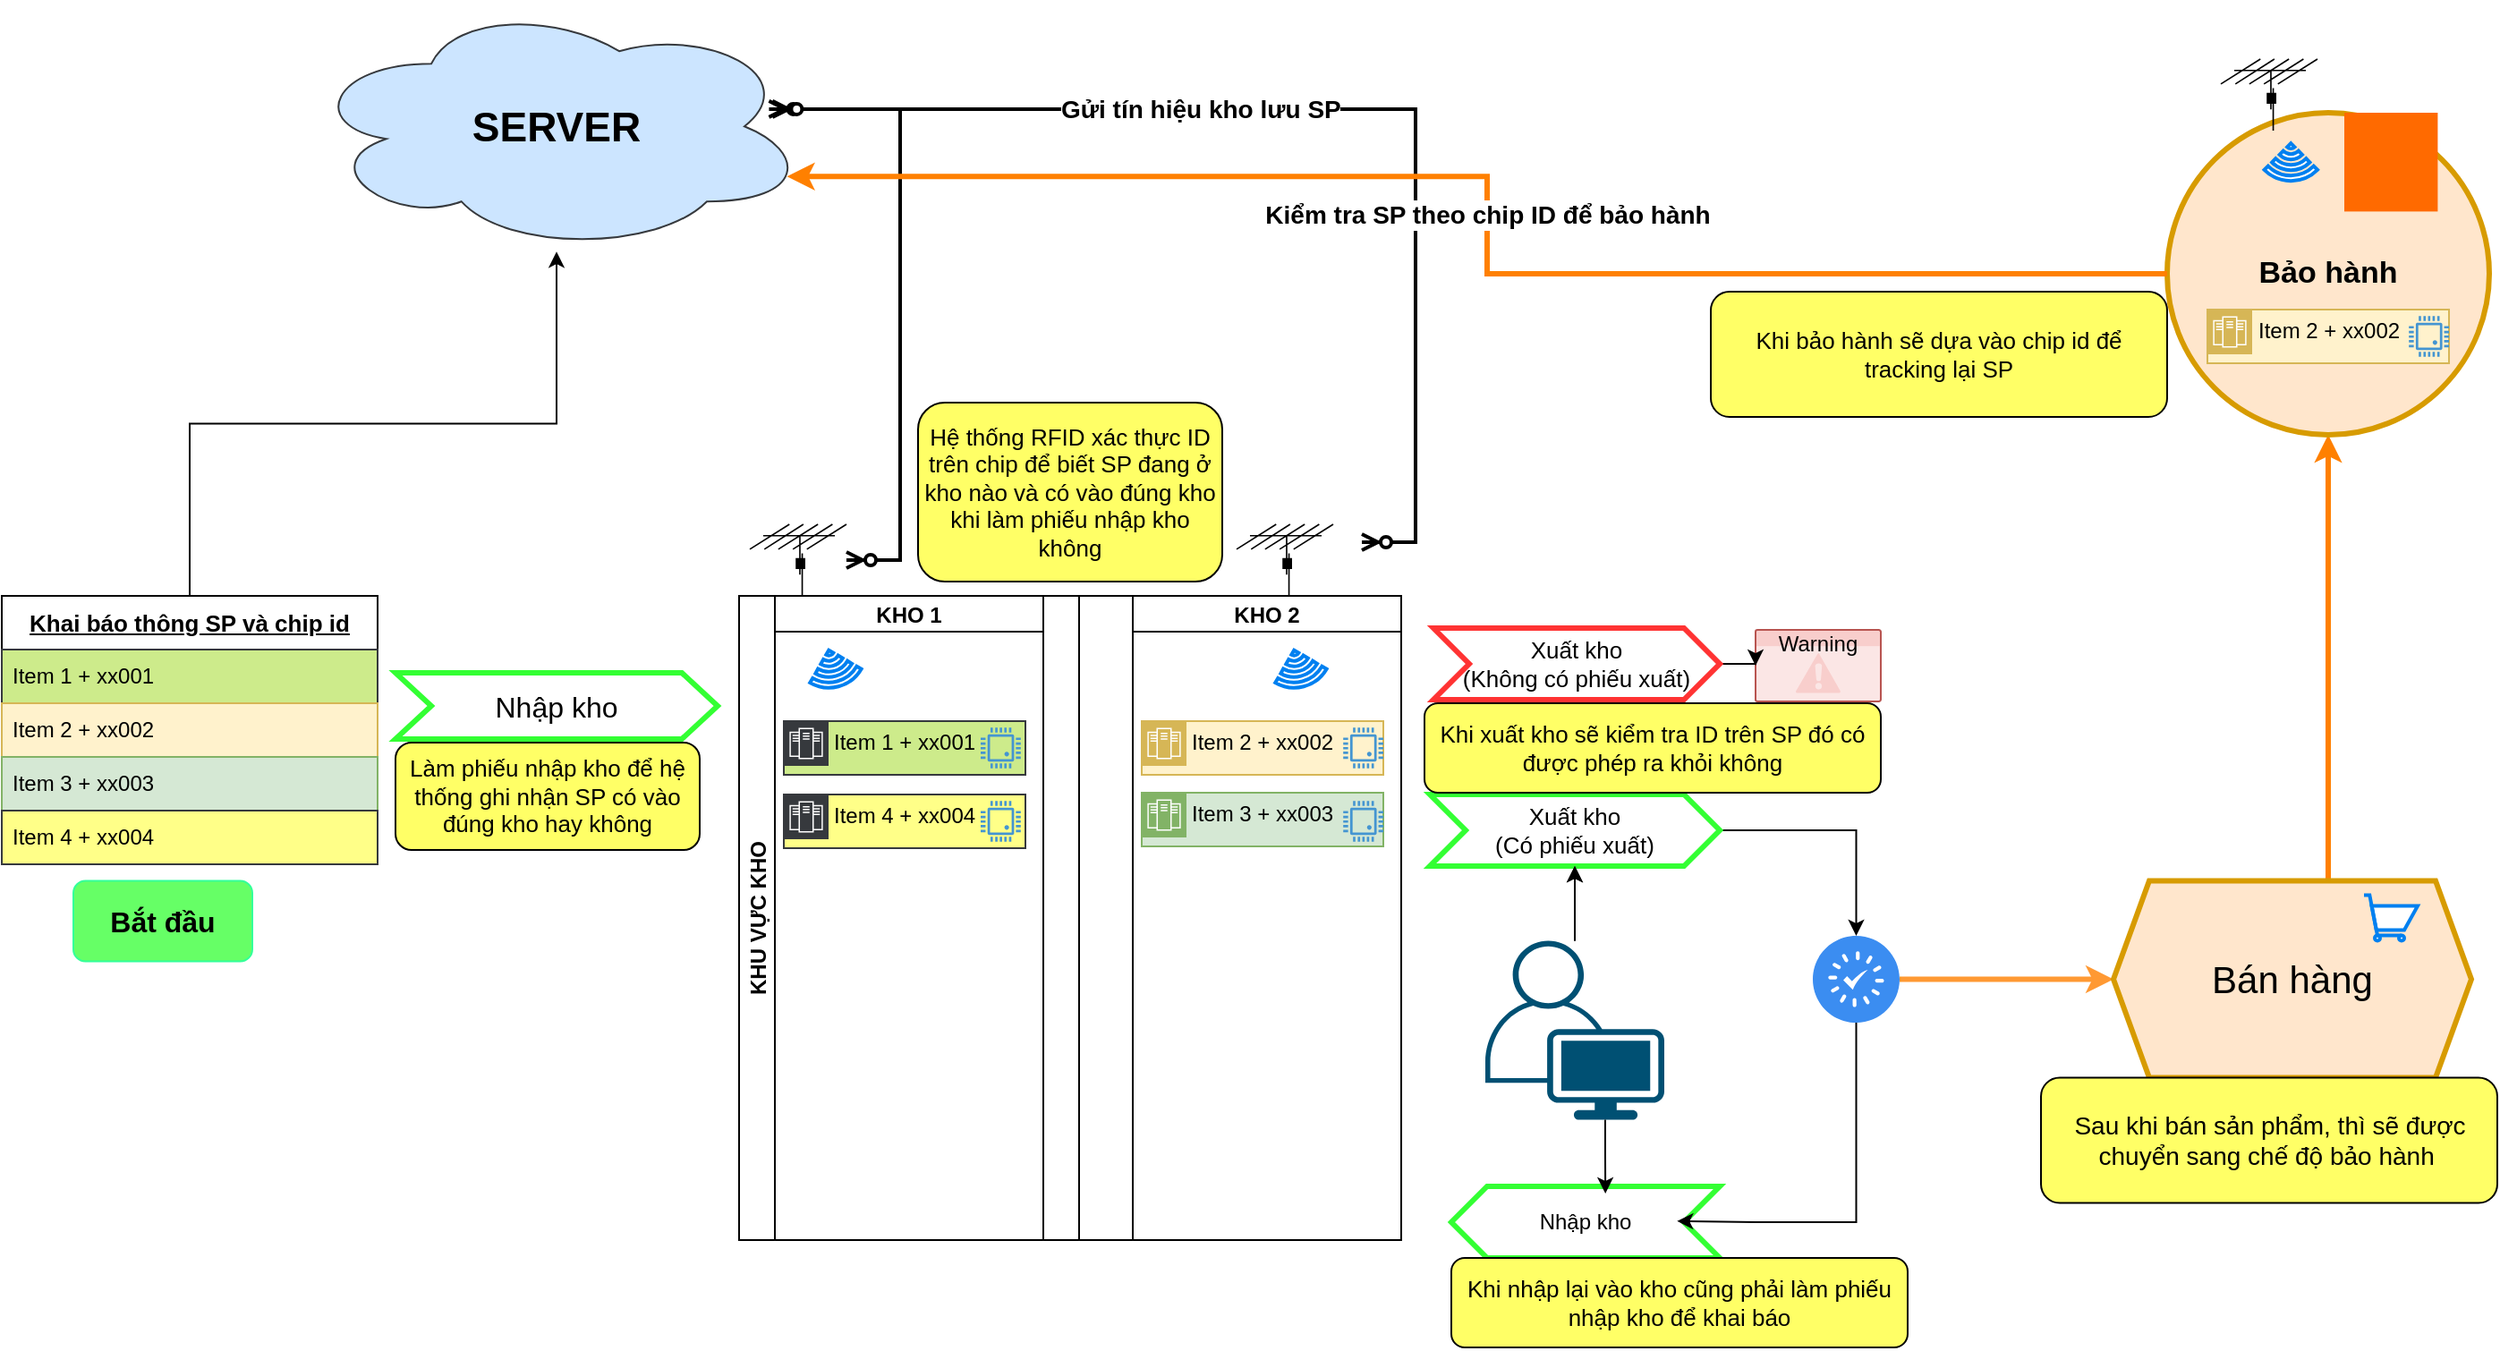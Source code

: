 <mxfile version="28.1.1">
  <diagram name="Trang-1" id="EfAVnAqhPcbXmz2mvQTJ">
    <mxGraphModel dx="1256" dy="1792" grid="1" gridSize="10" guides="1" tooltips="1" connect="1" arrows="1" fold="1" page="1" pageScale="1" pageWidth="827" pageHeight="1169" math="0" shadow="0">
      <root>
        <mxCell id="0" />
        <mxCell id="1" parent="0" />
        <mxCell id="sz8Plf3pMRtsqvv7Xagy-1" value="SERVER" style="ellipse;shape=cloud;whiteSpace=wrap;html=1;fillColor=#cce5ff;strokeColor=#36393d;fontStyle=1;fontSize=23;" vertex="1" parent="1">
          <mxGeometry x="350" y="-132.4" width="280" height="140" as="geometry" />
        </mxCell>
        <mxCell id="sz8Plf3pMRtsqvv7Xagy-18" value="" style="edgeStyle=orthogonalEdgeStyle;rounded=0;orthogonalLoop=1;jettySize=auto;html=1;" edge="1" parent="1" source="sz8Plf3pMRtsqvv7Xagy-2" target="sz8Plf3pMRtsqvv7Xagy-1">
          <mxGeometry relative="1" as="geometry" />
        </mxCell>
        <mxCell id="sz8Plf3pMRtsqvv7Xagy-2" value="&lt;font style=&quot;font-size: 13px;&quot;&gt;&lt;b&gt;&lt;u&gt;Khai báo thông SP và chip id&lt;/u&gt;&lt;/b&gt;&lt;/font&gt;" style="swimlane;fontStyle=0;childLayout=stackLayout;horizontal=1;startSize=30;horizontalStack=0;resizeParent=1;resizeParentMax=0;resizeLast=0;collapsible=1;marginBottom=0;whiteSpace=wrap;html=1;miterlimit=4;backgroundOutline=0;" vertex="1" parent="1">
          <mxGeometry x="180" y="200" width="210" height="150" as="geometry">
            <mxRectangle x="260" y="200" width="220" height="30" as="alternateBounds" />
          </mxGeometry>
        </mxCell>
        <mxCell id="sz8Plf3pMRtsqvv7Xagy-3" value="Item 1 + xx001" style="text;strokeColor=#36393d;fillColor=#cdeb8b;align=left;verticalAlign=middle;spacingLeft=4;spacingRight=4;overflow=hidden;points=[[0,0.5],[1,0.5]];portConstraint=eastwest;rotatable=0;whiteSpace=wrap;html=1;" vertex="1" parent="sz8Plf3pMRtsqvv7Xagy-2">
          <mxGeometry y="30" width="210" height="30" as="geometry" />
        </mxCell>
        <mxCell id="sz8Plf3pMRtsqvv7Xagy-4" value="Item 2 + xx002" style="text;strokeColor=#d6b656;fillColor=#fff2cc;align=left;verticalAlign=middle;spacingLeft=4;spacingRight=4;overflow=hidden;points=[[0,0.5],[1,0.5]];portConstraint=eastwest;rotatable=0;whiteSpace=wrap;html=1;" vertex="1" parent="sz8Plf3pMRtsqvv7Xagy-2">
          <mxGeometry y="60" width="210" height="30" as="geometry" />
        </mxCell>
        <mxCell id="sz8Plf3pMRtsqvv7Xagy-5" value="Item 3 + xx003" style="text;strokeColor=#82b366;fillColor=#d5e8d4;align=left;verticalAlign=middle;spacingLeft=4;spacingRight=4;overflow=hidden;points=[[0,0.5],[1,0.5]];portConstraint=eastwest;rotatable=0;whiteSpace=wrap;html=1;" vertex="1" parent="sz8Plf3pMRtsqvv7Xagy-2">
          <mxGeometry y="90" width="210" height="30" as="geometry" />
        </mxCell>
        <mxCell id="sz8Plf3pMRtsqvv7Xagy-112" value="Item 4 + xx004" style="text;strokeColor=#36393d;fillColor=#ffff88;align=left;verticalAlign=middle;spacingLeft=4;spacingRight=4;overflow=hidden;points=[[0,0.5],[1,0.5]];portConstraint=eastwest;rotatable=0;whiteSpace=wrap;html=1;" vertex="1" parent="sz8Plf3pMRtsqvv7Xagy-2">
          <mxGeometry y="120" width="210" height="30" as="geometry" />
        </mxCell>
        <mxCell id="sz8Plf3pMRtsqvv7Xagy-12" value="KHU VỰC KHO" style="swimlane;childLayout=stackLayout;resizeParent=1;resizeParentMax=0;startSize=20;horizontal=0;horizontalStack=1;" vertex="1" parent="1">
          <mxGeometry x="592" y="200" width="370" height="360" as="geometry" />
        </mxCell>
        <mxCell id="sz8Plf3pMRtsqvv7Xagy-13" value="KHO 1" style="swimlane;startSize=20;" vertex="1" parent="sz8Plf3pMRtsqvv7Xagy-12">
          <mxGeometry x="20" width="150" height="360" as="geometry" />
        </mxCell>
        <mxCell id="sz8Plf3pMRtsqvv7Xagy-65" value="Item 1 + xx001" style="shape=mxgraph.ibm.box;prType=zone;fontStyle=0;verticalAlign=top;align=left;spacingLeft=32;spacingTop=4;fillColor=#cdeb8b;rounded=0;whiteSpace=wrap;html=1;strokeColor=#36393d;strokeWidth=1;dashed=0;container=1;spacing=-4;collapsible=0;expand=0;recursiveResize=0;" vertex="1" parent="sz8Plf3pMRtsqvv7Xagy-13">
          <mxGeometry x="5" y="70" width="135" height="30" as="geometry" />
        </mxCell>
        <mxCell id="sz8Plf3pMRtsqvv7Xagy-116" value="" style="pointerEvents=1;shadow=0;dashed=0;html=1;strokeColor=none;fillColor=#4495D1;labelPosition=center;verticalLabelPosition=bottom;verticalAlign=top;align=center;outlineConnect=0;shape=mxgraph.veeam.cpu;" vertex="1" parent="sz8Plf3pMRtsqvv7Xagy-65">
          <mxGeometry x="110" y="3.62" width="22.4" height="22.75" as="geometry" />
        </mxCell>
        <mxCell id="sz8Plf3pMRtsqvv7Xagy-114" value="Item 4 + xx004" style="shape=mxgraph.ibm.box;prType=zone;fontStyle=0;verticalAlign=top;align=left;spacingLeft=32;spacingTop=4;fillColor=#ffff88;rounded=0;whiteSpace=wrap;html=1;strokeColor=#36393d;strokeWidth=1;dashed=0;container=1;spacing=-4;collapsible=0;expand=0;recursiveResize=0;" vertex="1" parent="sz8Plf3pMRtsqvv7Xagy-13">
          <mxGeometry x="5" y="111" width="135" height="30" as="geometry" />
        </mxCell>
        <mxCell id="sz8Plf3pMRtsqvv7Xagy-119" value="" style="pointerEvents=1;shadow=0;dashed=0;html=1;strokeColor=none;fillColor=#4495D1;labelPosition=center;verticalLabelPosition=bottom;verticalAlign=top;align=center;outlineConnect=0;shape=mxgraph.veeam.cpu;" vertex="1" parent="sz8Plf3pMRtsqvv7Xagy-114">
          <mxGeometry x="110" y="3.62" width="22.4" height="22.75" as="geometry" />
        </mxCell>
        <mxCell id="sz8Plf3pMRtsqvv7Xagy-130" value="" style="html=1;verticalLabelPosition=bottom;align=center;labelBackgroundColor=#ffffff;verticalAlign=top;strokeWidth=2;strokeColor=#0080F0;shadow=0;dashed=0;shape=mxgraph.ios7.icons.wifi;pointerEvents=1;rotation=-195;" vertex="1" parent="sz8Plf3pMRtsqvv7Xagy-13">
          <mxGeometry x="18" y="30" width="29.7" height="21" as="geometry" />
        </mxCell>
        <mxCell id="sz8Plf3pMRtsqvv7Xagy-14" value="" style="swimlane;startSize=20;" vertex="1" collapsed="1" parent="sz8Plf3pMRtsqvv7Xagy-12">
          <mxGeometry x="170" width="50" height="360" as="geometry">
            <mxRectangle x="140" width="120" height="280" as="alternateBounds" />
          </mxGeometry>
        </mxCell>
        <mxCell id="sz8Plf3pMRtsqvv7Xagy-15" value="KHO 2" style="swimlane;startSize=20;" vertex="1" parent="sz8Plf3pMRtsqvv7Xagy-12">
          <mxGeometry x="220" width="150" height="360" as="geometry" />
        </mxCell>
        <mxCell id="sz8Plf3pMRtsqvv7Xagy-66" value="Item 2 + xx002" style="shape=mxgraph.ibm.box;prType=zone;fontStyle=0;verticalAlign=top;align=left;spacingLeft=32;spacingTop=4;fillColor=#fff2cc;rounded=0;whiteSpace=wrap;html=1;strokeColor=#d6b656;strokeWidth=1;dashed=0;container=1;spacing=-4;collapsible=0;expand=0;recursiveResize=0;" vertex="1" parent="sz8Plf3pMRtsqvv7Xagy-15">
          <mxGeometry x="5" y="70" width="135" height="30" as="geometry" />
        </mxCell>
        <mxCell id="sz8Plf3pMRtsqvv7Xagy-120" value="" style="pointerEvents=1;shadow=0;dashed=0;html=1;strokeColor=none;fillColor=#4495D1;labelPosition=center;verticalLabelPosition=bottom;verticalAlign=top;align=center;outlineConnect=0;shape=mxgraph.veeam.cpu;" vertex="1" parent="sz8Plf3pMRtsqvv7Xagy-66">
          <mxGeometry x="112.6" y="3.62" width="22.4" height="22.75" as="geometry" />
        </mxCell>
        <mxCell id="sz8Plf3pMRtsqvv7Xagy-67" value="Item 3 + xx003" style="shape=mxgraph.ibm.box;prType=zone;fontStyle=0;verticalAlign=top;align=left;spacingLeft=32;spacingTop=4;fillColor=#d5e8d4;rounded=0;whiteSpace=wrap;html=1;strokeColor=#82b366;strokeWidth=1;dashed=0;container=1;spacing=-4;collapsible=0;expand=0;recursiveResize=0;" vertex="1" parent="sz8Plf3pMRtsqvv7Xagy-15">
          <mxGeometry x="5" y="110" width="135" height="30" as="geometry" />
        </mxCell>
        <mxCell id="sz8Plf3pMRtsqvv7Xagy-121" value="" style="pointerEvents=1;shadow=0;dashed=0;html=1;strokeColor=none;fillColor=#4495D1;labelPosition=center;verticalLabelPosition=bottom;verticalAlign=top;align=center;outlineConnect=0;shape=mxgraph.veeam.cpu;" vertex="1" parent="sz8Plf3pMRtsqvv7Xagy-67">
          <mxGeometry x="112.6" y="4.62" width="22.4" height="22.75" as="geometry" />
        </mxCell>
        <mxCell id="sz8Plf3pMRtsqvv7Xagy-131" value="" style="html=1;verticalLabelPosition=bottom;align=center;labelBackgroundColor=#ffffff;verticalAlign=top;strokeWidth=2;strokeColor=#0080F0;shadow=0;dashed=0;shape=mxgraph.ios7.icons.wifi;pointerEvents=1;rotation=-195;" vertex="1" parent="sz8Plf3pMRtsqvv7Xagy-15">
          <mxGeometry x="78.002" y="29.996" width="29.7" height="21" as="geometry" />
        </mxCell>
        <mxCell id="sz8Plf3pMRtsqvv7Xagy-29" value="" style="swimlane;childLayout=stackLayout;horizontal=1;fillColor=none;horizontalStack=1;resizeParent=1;resizeParentMax=0;resizeLast=0;collapsible=0;strokeColor=none;stackBorder=10;stackSpacing=-12;resizable=1;align=center;points=[];whiteSpace=wrap;html=1;fontSize=18;" vertex="1" parent="1">
          <mxGeometry x="390" y="210" width="200" height="80" as="geometry" />
        </mxCell>
        <mxCell id="sz8Plf3pMRtsqvv7Xagy-30" value="&lt;font style=&quot;font-size: 16px;&quot;&gt;Nhập kho&lt;/font&gt;" style="shape=step;perimeter=stepPerimeter;fixedSize=1;points=[];whiteSpace=wrap;html=1;strokeColor=#33FF33;strokeWidth=3;" vertex="1" parent="sz8Plf3pMRtsqvv7Xagy-29">
          <mxGeometry x="10" y="33" width="180" height="37" as="geometry" />
        </mxCell>
        <mxCell id="sz8Plf3pMRtsqvv7Xagy-40" value="" style="edgeStyle=entityRelationEdgeStyle;fontSize=12;html=1;endArrow=ERzeroToMany;endFill=1;startArrow=ERzeroToMany;rounded=0;entryX=0.924;entryY=0.431;entryDx=0;entryDy=0;entryPerimeter=0;strokeWidth=2;" edge="1" parent="1" source="sz8Plf3pMRtsqvv7Xagy-118" target="sz8Plf3pMRtsqvv7Xagy-1">
          <mxGeometry width="100" height="100" relative="1" as="geometry">
            <mxPoint x="669" y="230" as="sourcePoint" />
            <mxPoint x="730" y="70" as="targetPoint" />
            <Array as="points">
              <mxPoint x="669" y="190" />
              <mxPoint x="740" y="230" />
              <mxPoint x="790" y="190" />
              <mxPoint x="850" y="70" />
              <mxPoint x="750" y="150" />
              <mxPoint x="770" y="150" />
              <mxPoint x="810" y="180" />
              <mxPoint x="770" y="110" />
              <mxPoint x="833.12" y="144.32" />
              <mxPoint x="813.12" y="134.32" />
              <mxPoint x="771" y="136" />
              <mxPoint x="760" y="90" />
              <mxPoint x="660" y="80" />
              <mxPoint x="801" y="56" />
              <mxPoint x="853.12" y="124.32" />
              <mxPoint x="853.12" y="114.32" />
              <mxPoint x="853.12" y="304.32" />
              <mxPoint x="793.12" y="64.32" />
              <mxPoint x="813.12" y="74.32" />
              <mxPoint x="803.12" y="84.32" />
              <mxPoint x="813.12" y="104.32" />
              <mxPoint x="828.12" y="134.32" />
              <mxPoint x="783.12" y="24.32" />
              <mxPoint x="813.12" y="134.32" />
              <mxPoint x="813.12" y="114.32" />
              <mxPoint x="784.32" y="96.32" />
              <mxPoint x="833.12" y="114.32" />
              <mxPoint x="813.12" y="124.32" />
              <mxPoint x="823.12" y="114.32" />
              <mxPoint x="834.32" y="76.32" />
              <mxPoint x="844.32" y="76.32" />
              <mxPoint x="804.32" y="46.32" />
            </Array>
          </mxGeometry>
        </mxCell>
        <mxCell id="sz8Plf3pMRtsqvv7Xagy-42" value="" style="edgeStyle=entityRelationEdgeStyle;fontSize=12;html=1;endArrow=ERzeroToMany;endFill=1;startArrow=ERzeroToMany;rounded=0;horizontal=1;verticalAlign=top;entryX=0.931;entryY=0.431;entryDx=0;entryDy=0;entryPerimeter=0;strokeWidth=2;" edge="1" parent="1" target="sz8Plf3pMRtsqvv7Xagy-1">
          <mxGeometry width="100" height="100" relative="1" as="geometry">
            <mxPoint x="940" y="170" as="sourcePoint" />
            <mxPoint x="720" y="90" as="targetPoint" />
            <Array as="points">
              <mxPoint x="941" y="190" />
              <mxPoint x="790" y="100" />
              <mxPoint x="900" y="140" />
              <mxPoint x="820" y="120" />
              <mxPoint x="921" y="150" />
              <mxPoint x="780" y="130" />
              <mxPoint x="961" y="180" />
              <mxPoint x="820" y="80" />
              <mxPoint x="800" y="120" />
              <mxPoint x="921" y="110" />
              <mxPoint x="984.12" y="144.32" />
              <mxPoint x="964.12" y="134.32" />
              <mxPoint x="922" y="136" />
              <mxPoint x="911" y="90" />
              <mxPoint x="811" y="80" />
              <mxPoint x="952" y="56" />
              <mxPoint x="1004.12" y="124.32" />
              <mxPoint x="1004.12" y="114.32" />
              <mxPoint x="1004.12" y="304.32" />
              <mxPoint x="944.12" y="64.32" />
              <mxPoint x="964.12" y="74.32" />
              <mxPoint x="954.12" y="84.32" />
              <mxPoint x="964.12" y="104.32" />
              <mxPoint x="979.12" y="134.32" />
              <mxPoint x="934.12" y="24.32" />
              <mxPoint x="964.12" y="134.32" />
              <mxPoint x="964.12" y="114.32" />
              <mxPoint x="935.32" y="96.32" />
              <mxPoint x="984.12" y="114.32" />
              <mxPoint x="964.12" y="124.32" />
              <mxPoint x="974.12" y="114.32" />
              <mxPoint x="985.32" y="76.32" />
              <mxPoint x="995.32" y="76.32" />
              <mxPoint x="955.32" y="46.32" />
            </Array>
          </mxGeometry>
        </mxCell>
        <mxCell id="sz8Plf3pMRtsqvv7Xagy-45" value="Gửi tín hiệu kho lưu SP" style="edgeLabel;html=1;align=left;verticalAlign=middle;resizable=0;points=[];fontSize=14;fontStyle=1" vertex="1" connectable="0" parent="sz8Plf3pMRtsqvv7Xagy-42">
          <mxGeometry x="0.315" relative="1" as="geometry">
            <mxPoint x="-57" as="offset" />
          </mxGeometry>
        </mxCell>
        <mxCell id="sz8Plf3pMRtsqvv7Xagy-80" value="" style="edgeStyle=orthogonalEdgeStyle;rounded=0;orthogonalLoop=1;jettySize=auto;html=1;" edge="1" parent="1" source="sz8Plf3pMRtsqvv7Xagy-43" target="sz8Plf3pMRtsqvv7Xagy-75">
          <mxGeometry relative="1" as="geometry" />
        </mxCell>
        <mxCell id="sz8Plf3pMRtsqvv7Xagy-43" value="Xuất kho&lt;div&gt;(Có phiếu xuất)&lt;/div&gt;" style="shape=step;perimeter=stepPerimeter;fixedSize=1;points=[];whiteSpace=wrap;html=1;strokeColor=#33FF33;strokeWidth=3;fontSize=13;" vertex="1" parent="1">
          <mxGeometry x="978" y="311" width="162" height="40" as="geometry" />
        </mxCell>
        <mxCell id="sz8Plf3pMRtsqvv7Xagy-79" value="" style="edgeStyle=orthogonalEdgeStyle;rounded=0;orthogonalLoop=1;jettySize=auto;html=1;" edge="1" parent="1" source="sz8Plf3pMRtsqvv7Xagy-47" target="sz8Plf3pMRtsqvv7Xagy-43">
          <mxGeometry relative="1" as="geometry" />
        </mxCell>
        <mxCell id="sz8Plf3pMRtsqvv7Xagy-95" value="" style="edgeStyle=orthogonalEdgeStyle;rounded=0;orthogonalLoop=1;jettySize=auto;html=1;" edge="1" parent="1" source="sz8Plf3pMRtsqvv7Xagy-47" target="sz8Plf3pMRtsqvv7Xagy-43">
          <mxGeometry relative="1" as="geometry" />
        </mxCell>
        <mxCell id="sz8Plf3pMRtsqvv7Xagy-47" value="" style="points=[[0.35,0,0],[0.98,0.51,0],[1,0.71,0],[0.67,1,0],[0,0.795,0],[0,0.65,0]];verticalLabelPosition=bottom;sketch=0;html=1;verticalAlign=top;aspect=fixed;align=center;pointerEvents=1;shape=mxgraph.cisco19.user;fillColor=#005073;strokeColor=none;" vertex="1" parent="1">
          <mxGeometry x="1009" y="392.75" width="100" height="100" as="geometry" />
        </mxCell>
        <mxCell id="sz8Plf3pMRtsqvv7Xagy-71" value="Nhập kho" style="shape=step;perimeter=stepPerimeter;fixedSize=1;points=[];whiteSpace=wrap;html=1;direction=west;strokeColor=#33FF33;strokeWidth=3;" vertex="1" parent="1">
          <mxGeometry x="990" y="530" width="150" height="40" as="geometry" />
        </mxCell>
        <mxCell id="sz8Plf3pMRtsqvv7Xagy-99" value="" style="edgeStyle=orthogonalEdgeStyle;rounded=0;orthogonalLoop=1;jettySize=auto;html=1;entryX=0;entryY=0.5;entryDx=0;entryDy=0;fillColor=#ffcc99;strokeColor=#FF9933;strokeWidth=3;" edge="1" parent="1" source="sz8Plf3pMRtsqvv7Xagy-75" target="sz8Plf3pMRtsqvv7Xagy-87">
          <mxGeometry relative="1" as="geometry">
            <mxPoint x="1283.5" y="325.0" as="targetPoint" />
          </mxGeometry>
        </mxCell>
        <mxCell id="sz8Plf3pMRtsqvv7Xagy-128" style="edgeStyle=orthogonalEdgeStyle;rounded=0;orthogonalLoop=1;jettySize=auto;html=1;entryX=0.159;entryY=0.515;entryDx=0;entryDy=0;entryPerimeter=0;" edge="1" parent="1" source="sz8Plf3pMRtsqvv7Xagy-75" target="sz8Plf3pMRtsqvv7Xagy-71">
          <mxGeometry relative="1" as="geometry">
            <mxPoint x="1160" y="560" as="targetPoint" />
            <Array as="points">
              <mxPoint x="1216" y="550" />
              <mxPoint x="1160" y="550" />
            </Array>
          </mxGeometry>
        </mxCell>
        <mxCell id="sz8Plf3pMRtsqvv7Xagy-75" value="" style="sketch=0;html=1;aspect=fixed;strokeColor=none;shadow=0;fillColor=#3B8DF1;verticalAlign=top;labelPosition=center;verticalLabelPosition=bottom;shape=mxgraph.gcp2.check_2" vertex="1" parent="1">
          <mxGeometry x="1192" y="390" width="48.5" height="48.5" as="geometry" />
        </mxCell>
        <mxCell id="sz8Plf3pMRtsqvv7Xagy-76" value="Warning" style="html=1;whiteSpace=wrap;strokeColor=#b85450;fillColor=#f8cecc;labelPosition=center;verticalLabelPosition=middle;verticalAlign=top;align=center;fontSize=12;outlineConnect=0;spacingTop=-6;sketch=0;shape=mxgraph.sitemap.warning;" vertex="1" parent="1">
          <mxGeometry x="1160" y="219" width="70" height="40" as="geometry" />
        </mxCell>
        <mxCell id="sz8Plf3pMRtsqvv7Xagy-85" value="" style="edgeStyle=orthogonalEdgeStyle;rounded=0;orthogonalLoop=1;jettySize=auto;html=1;" edge="1" parent="1" source="sz8Plf3pMRtsqvv7Xagy-84" target="sz8Plf3pMRtsqvv7Xagy-76">
          <mxGeometry relative="1" as="geometry" />
        </mxCell>
        <mxCell id="sz8Plf3pMRtsqvv7Xagy-84" value="Xuất kho&lt;div&gt;(Không có phiếu xuất)&lt;/div&gt;" style="shape=step;perimeter=stepPerimeter;fixedSize=1;points=[];whiteSpace=wrap;html=1;strokeColor=#FF3333;strokeWidth=3;fontSize=13;" vertex="1" parent="1">
          <mxGeometry x="980" y="218" width="160" height="40" as="geometry" />
        </mxCell>
        <mxCell id="sz8Plf3pMRtsqvv7Xagy-104" value="" style="edgeStyle=orthogonalEdgeStyle;rounded=0;orthogonalLoop=1;jettySize=auto;html=1;exitX=0.585;exitY=0.006;exitDx=0;exitDy=0;exitPerimeter=0;entryX=0.5;entryY=1;entryDx=0;entryDy=0;strokeColor=#FF8000;strokeWidth=3;" edge="1" parent="1" source="sz8Plf3pMRtsqvv7Xagy-87" target="sz8Plf3pMRtsqvv7Xagy-102">
          <mxGeometry relative="1" as="geometry">
            <mxPoint x="1480" y="107" as="targetPoint" />
            <Array as="points">
              <mxPoint x="1480" y="360" />
            </Array>
          </mxGeometry>
        </mxCell>
        <mxCell id="sz8Plf3pMRtsqvv7Xagy-87" value="&lt;font style=&quot;font-size: 21px;&quot;&gt;Bán hàng&lt;/font&gt;" style="shape=hexagon;perimeter=hexagonPerimeter2;whiteSpace=wrap;html=1;fixedSize=1;fillColor=#ffe6cc;strokeColor=#d79b00;strokeWidth=3;" vertex="1" parent="1">
          <mxGeometry x="1360" y="359.25" width="200" height="110" as="geometry" />
        </mxCell>
        <mxCell id="sz8Plf3pMRtsqvv7Xagy-88" value="" style="html=1;verticalLabelPosition=bottom;align=center;labelBackgroundColor=#ffffff;verticalAlign=top;strokeWidth=2;strokeColor=#0080F0;shadow=0;dashed=0;shape=mxgraph.ios7.icons.shopping_cart;" vertex="1" parent="1">
          <mxGeometry x="1500" y="367.25" width="30" height="25.5" as="geometry" />
        </mxCell>
        <mxCell id="sz8Plf3pMRtsqvv7Xagy-102" value="Bảo hành" style="ellipse;whiteSpace=wrap;html=1;aspect=fixed;strokeWidth=3;fontSize=17;fontStyle=1;fillColor=#ffe6cc;strokeColor=#d79b00;" vertex="1" parent="1">
          <mxGeometry x="1390" y="-70" width="180" height="180" as="geometry" />
        </mxCell>
        <mxCell id="sz8Plf3pMRtsqvv7Xagy-107" value="" style="points=[];aspect=fixed;html=1;align=center;shadow=0;dashed=0;fillColor=#FF6A00;strokeColor=none;shape=mxgraph.alibaba_cloud.ccs_customer_service_02;" vertex="1" parent="1">
          <mxGeometry x="1489" y="-70" width="52.2" height="55.2" as="geometry" />
        </mxCell>
        <mxCell id="sz8Plf3pMRtsqvv7Xagy-108" value="Kiểm tra SP theo chip ID để bảo hành" style="edgeStyle=orthogonalEdgeStyle;rounded=0;orthogonalLoop=1;jettySize=auto;html=1;entryX=0.96;entryY=0.7;entryDx=0;entryDy=0;entryPerimeter=0;fontSize=14;strokeWidth=3;fillColor=#ffcc99;strokeColor=#FF8000;fontStyle=1" edge="1" parent="1" source="sz8Plf3pMRtsqvv7Xagy-102" target="sz8Plf3pMRtsqvv7Xagy-1">
          <mxGeometry relative="1" as="geometry" />
        </mxCell>
        <mxCell id="sz8Plf3pMRtsqvv7Xagy-117" value="" style="shape=mxgraph.cisco.wireless.antenna;html=1;pointerEvents=1;dashed=0;fillColor=#cdeb8b;strokeColor=#00FF00;strokeWidth=2;verticalLabelPosition=bottom;verticalAlign=top;align=center;outlineConnect=0;" vertex="1" parent="1">
          <mxGeometry x="870" y="160" width="54" height="40" as="geometry" />
        </mxCell>
        <mxCell id="sz8Plf3pMRtsqvv7Xagy-118" value="" style="shape=mxgraph.cisco.wireless.antenna;html=1;pointerEvents=1;dashed=0;fillColor=#cdeb8b;strokeColor=#00FF00;strokeWidth=2;verticalLabelPosition=bottom;verticalAlign=top;align=center;outlineConnect=0;" vertex="1" parent="1">
          <mxGeometry x="598" y="160" width="54" height="40" as="geometry" />
        </mxCell>
        <mxCell id="sz8Plf3pMRtsqvv7Xagy-124" value="&lt;font style=&quot;font-size: 16px; color: rgb(0, 0, 0);&quot;&gt;&lt;b style=&quot;&quot;&gt;Bắt đầu&lt;/b&gt;&lt;/font&gt;" style="rounded=1;whiteSpace=wrap;html=1;strokeColor=#33FF99;fillColor=#66FF66;" vertex="1" parent="1">
          <mxGeometry x="220" y="359.25" width="100" height="45" as="geometry" />
        </mxCell>
        <mxCell id="sz8Plf3pMRtsqvv7Xagy-125" value="Làm phiếu nhập kho để hệ thống ghi nhận SP có vào đúng kho hay không" style="rounded=1;whiteSpace=wrap;html=1;fontSize=13;fillColor=#FFFF66;" vertex="1" parent="1">
          <mxGeometry x="400" y="282" width="170" height="60" as="geometry" />
        </mxCell>
        <mxCell id="sz8Plf3pMRtsqvv7Xagy-126" value="Khi xuất kho sẽ kiểm tra ID trên SP đó có được phép ra khỏi không" style="rounded=1;whiteSpace=wrap;html=1;fontSize=13;fillColor=#FFFF66;" vertex="1" parent="1">
          <mxGeometry x="975" y="260" width="255" height="50" as="geometry" />
        </mxCell>
        <mxCell id="sz8Plf3pMRtsqvv7Xagy-127" value="Hệ thống RFID xác thực ID trên chip để biết SP đang ở kho nào và có vào đúng kho khi làm phiếu nhập kho không" style="rounded=1;whiteSpace=wrap;html=1;fontSize=13;fillColor=#FFFF66;" vertex="1" parent="1">
          <mxGeometry x="692" y="92" width="170" height="100" as="geometry" />
        </mxCell>
        <mxCell id="sz8Plf3pMRtsqvv7Xagy-129" style="edgeStyle=orthogonalEdgeStyle;rounded=0;orthogonalLoop=1;jettySize=auto;html=1;exitX=0.67;exitY=1;exitDx=0;exitDy=0;exitPerimeter=0;entryX=0.426;entryY=0.9;entryDx=0;entryDy=0;entryPerimeter=0;" edge="1" parent="1" source="sz8Plf3pMRtsqvv7Xagy-47" target="sz8Plf3pMRtsqvv7Xagy-71">
          <mxGeometry relative="1" as="geometry" />
        </mxCell>
        <mxCell id="sz8Plf3pMRtsqvv7Xagy-136" value="Khi nhập lại vào kho cũng phải làm phiếu nhập kho để khai báo" style="rounded=1;whiteSpace=wrap;html=1;fontSize=13;fillColor=#FFFF66;" vertex="1" parent="1">
          <mxGeometry x="990" y="570" width="255" height="50" as="geometry" />
        </mxCell>
        <mxCell id="sz8Plf3pMRtsqvv7Xagy-137" value="Khi bảo hành sẽ dựa vào chip id để tracking lại SP" style="rounded=1;whiteSpace=wrap;html=1;fontSize=13;fillColor=#FFFF66;" vertex="1" parent="1">
          <mxGeometry x="1135" y="30" width="255" height="70" as="geometry" />
        </mxCell>
        <mxCell id="sz8Plf3pMRtsqvv7Xagy-138" value="" style="shape=mxgraph.cisco.wireless.antenna;html=1;pointerEvents=1;dashed=0;fillColor=#cdeb8b;strokeColor=#00FF00;strokeWidth=2;verticalLabelPosition=bottom;verticalAlign=top;align=center;outlineConnect=0;" vertex="1" parent="1">
          <mxGeometry x="1420" y="-100" width="54" height="40" as="geometry" />
        </mxCell>
        <mxCell id="sz8Plf3pMRtsqvv7Xagy-139" value="Item 2 + xx002" style="shape=mxgraph.ibm.box;prType=zone;fontStyle=0;verticalAlign=top;align=left;spacingLeft=32;spacingTop=4;fillColor=#fff2cc;rounded=0;whiteSpace=wrap;html=1;strokeColor=#d6b656;strokeWidth=1;dashed=0;container=1;spacing=-4;collapsible=0;expand=0;recursiveResize=0;" vertex="1" parent="1">
          <mxGeometry x="1412.5" y="40" width="135" height="30" as="geometry" />
        </mxCell>
        <mxCell id="sz8Plf3pMRtsqvv7Xagy-140" value="" style="pointerEvents=1;shadow=0;dashed=0;html=1;strokeColor=none;fillColor=#4495D1;labelPosition=center;verticalLabelPosition=bottom;verticalAlign=top;align=center;outlineConnect=0;shape=mxgraph.veeam.cpu;" vertex="1" parent="sz8Plf3pMRtsqvv7Xagy-139">
          <mxGeometry x="112.6" y="3.62" width="22.4" height="22.75" as="geometry" />
        </mxCell>
        <mxCell id="sz8Plf3pMRtsqvv7Xagy-141" value="" style="html=1;verticalLabelPosition=bottom;align=center;labelBackgroundColor=#ffffff;verticalAlign=top;strokeWidth=2;strokeColor=#0080F0;shadow=0;dashed=0;shape=mxgraph.ios7.icons.wifi;pointerEvents=1;rotation=-180;" vertex="1" parent="1">
          <mxGeometry x="1444.302" y="-52.904" width="29.7" height="21" as="geometry" />
        </mxCell>
        <mxCell id="sz8Plf3pMRtsqvv7Xagy-143" value="&lt;font style=&quot;font-size: 14px;&quot;&gt;Sau khi bán sản phẩm, thì sẽ được chuyển sang chế độ bảo hành&amp;nbsp;&lt;/font&gt;" style="rounded=1;whiteSpace=wrap;html=1;fontSize=13;fillColor=#FFFF66;" vertex="1" parent="1">
          <mxGeometry x="1319.5" y="469.25" width="255" height="70" as="geometry" />
        </mxCell>
      </root>
    </mxGraphModel>
  </diagram>
</mxfile>
